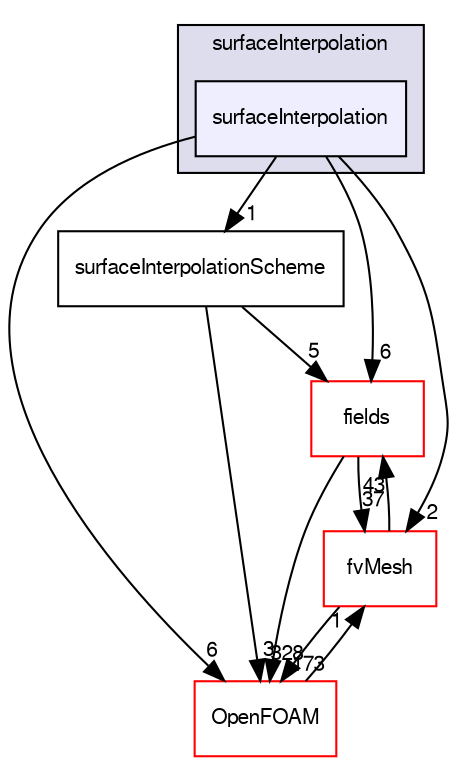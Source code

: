 digraph "src/finiteVolume/interpolation/surfaceInterpolation/surfaceInterpolation" {
  bgcolor=transparent;
  compound=true
  node [ fontsize="10", fontname="FreeSans"];
  edge [ labelfontsize="10", labelfontname="FreeSans"];
  subgraph clusterdir_4df5f063103ed43a92094c50d9ef5fe1 {
    graph [ bgcolor="#ddddee", pencolor="black", label="surfaceInterpolation" fontname="FreeSans", fontsize="10", URL="dir_4df5f063103ed43a92094c50d9ef5fe1.html"]
  dir_6a5239496b78780b2a0dad3fa92ab857 [shape=box, label="surfaceInterpolation", style="filled", fillcolor="#eeeeff", pencolor="black", URL="dir_6a5239496b78780b2a0dad3fa92ab857.html"];
  }
  dir_19d3b1afd53ea5e65e1bc53b79dacb85 [shape=box label="surfaceInterpolationScheme" URL="dir_19d3b1afd53ea5e65e1bc53b79dacb85.html"];
  dir_25ab4a83a983f7bb7a38b7f63bb141b7 [shape=box label="fields" color="red" URL="dir_25ab4a83a983f7bb7a38b7f63bb141b7.html"];
  dir_c382fa095c9c33d8673c0dd60aaef275 [shape=box label="fvMesh" color="red" URL="dir_c382fa095c9c33d8673c0dd60aaef275.html"];
  dir_c5473ff19b20e6ec4dfe5c310b3778a8 [shape=box label="OpenFOAM" color="red" URL="dir_c5473ff19b20e6ec4dfe5c310b3778a8.html"];
  dir_19d3b1afd53ea5e65e1bc53b79dacb85->dir_25ab4a83a983f7bb7a38b7f63bb141b7 [headlabel="5", labeldistance=1.5 headhref="dir_001086_000763.html"];
  dir_19d3b1afd53ea5e65e1bc53b79dacb85->dir_c5473ff19b20e6ec4dfe5c310b3778a8 [headlabel="3", labeldistance=1.5 headhref="dir_001086_001706.html"];
  dir_6a5239496b78780b2a0dad3fa92ab857->dir_19d3b1afd53ea5e65e1bc53b79dacb85 [headlabel="1", labeldistance=1.5 headhref="dir_001085_001086.html"];
  dir_6a5239496b78780b2a0dad3fa92ab857->dir_25ab4a83a983f7bb7a38b7f63bb141b7 [headlabel="6", labeldistance=1.5 headhref="dir_001085_000763.html"];
  dir_6a5239496b78780b2a0dad3fa92ab857->dir_c382fa095c9c33d8673c0dd60aaef275 [headlabel="2", labeldistance=1.5 headhref="dir_001085_000945.html"];
  dir_6a5239496b78780b2a0dad3fa92ab857->dir_c5473ff19b20e6ec4dfe5c310b3778a8 [headlabel="6", labeldistance=1.5 headhref="dir_001085_001706.html"];
  dir_25ab4a83a983f7bb7a38b7f63bb141b7->dir_c382fa095c9c33d8673c0dd60aaef275 [headlabel="37", labeldistance=1.5 headhref="dir_000763_000945.html"];
  dir_25ab4a83a983f7bb7a38b7f63bb141b7->dir_c5473ff19b20e6ec4dfe5c310b3778a8 [headlabel="328", labeldistance=1.5 headhref="dir_000763_001706.html"];
  dir_c382fa095c9c33d8673c0dd60aaef275->dir_25ab4a83a983f7bb7a38b7f63bb141b7 [headlabel="43", labeldistance=1.5 headhref="dir_000945_000763.html"];
  dir_c382fa095c9c33d8673c0dd60aaef275->dir_c5473ff19b20e6ec4dfe5c310b3778a8 [headlabel="173", labeldistance=1.5 headhref="dir_000945_001706.html"];
  dir_c5473ff19b20e6ec4dfe5c310b3778a8->dir_c382fa095c9c33d8673c0dd60aaef275 [headlabel="1", labeldistance=1.5 headhref="dir_001706_000945.html"];
}
